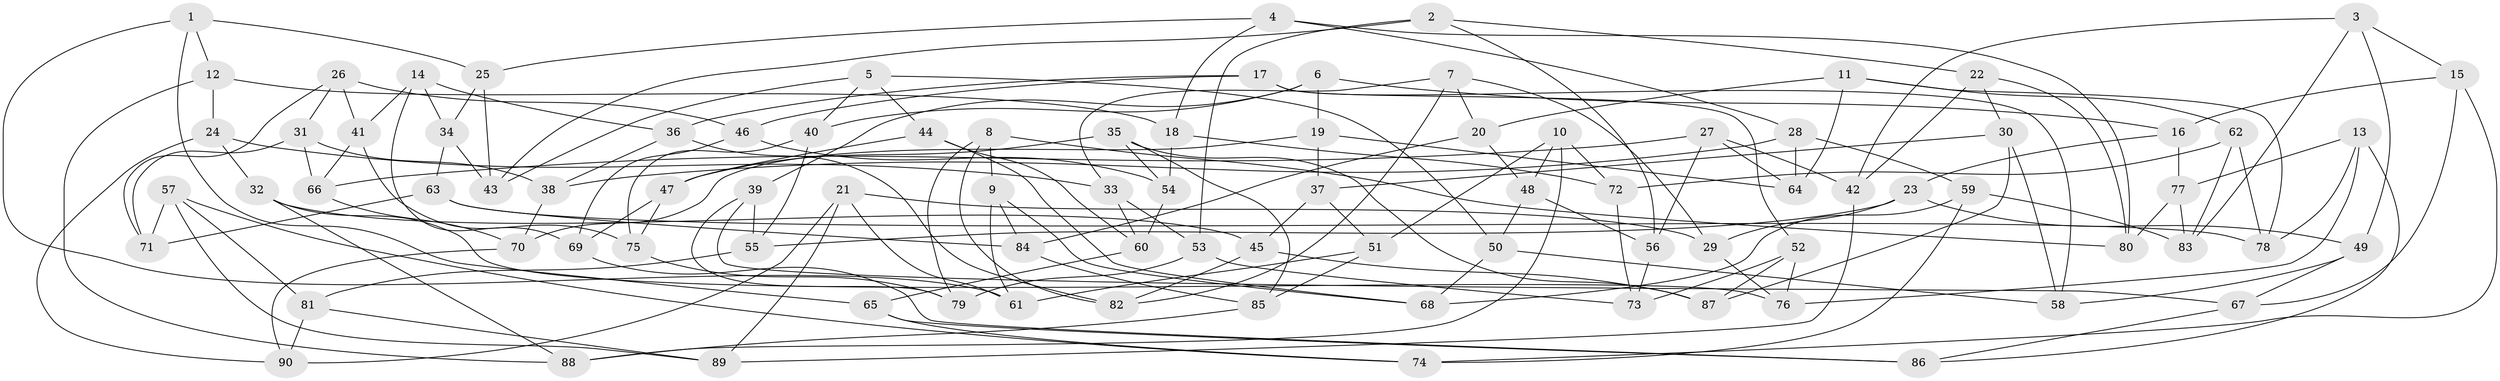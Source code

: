 // Generated by graph-tools (version 1.1) at 2025/58/03/09/25 04:58:35]
// undirected, 90 vertices, 180 edges
graph export_dot {
graph [start="1"]
  node [color=gray90,style=filled];
  1;
  2;
  3;
  4;
  5;
  6;
  7;
  8;
  9;
  10;
  11;
  12;
  13;
  14;
  15;
  16;
  17;
  18;
  19;
  20;
  21;
  22;
  23;
  24;
  25;
  26;
  27;
  28;
  29;
  30;
  31;
  32;
  33;
  34;
  35;
  36;
  37;
  38;
  39;
  40;
  41;
  42;
  43;
  44;
  45;
  46;
  47;
  48;
  49;
  50;
  51;
  52;
  53;
  54;
  55;
  56;
  57;
  58;
  59;
  60;
  61;
  62;
  63;
  64;
  65;
  66;
  67;
  68;
  69;
  70;
  71;
  72;
  73;
  74;
  75;
  76;
  77;
  78;
  79;
  80;
  81;
  82;
  83;
  84;
  85;
  86;
  87;
  88;
  89;
  90;
  1 -- 61;
  1 -- 12;
  1 -- 65;
  1 -- 25;
  2 -- 53;
  2 -- 43;
  2 -- 22;
  2 -- 56;
  3 -- 49;
  3 -- 15;
  3 -- 83;
  3 -- 42;
  4 -- 25;
  4 -- 28;
  4 -- 18;
  4 -- 80;
  5 -- 43;
  5 -- 50;
  5 -- 40;
  5 -- 44;
  6 -- 40;
  6 -- 16;
  6 -- 19;
  6 -- 39;
  7 -- 33;
  7 -- 29;
  7 -- 82;
  7 -- 20;
  8 -- 9;
  8 -- 79;
  8 -- 82;
  8 -- 80;
  9 -- 84;
  9 -- 68;
  9 -- 61;
  10 -- 51;
  10 -- 48;
  10 -- 72;
  10 -- 88;
  11 -- 78;
  11 -- 64;
  11 -- 62;
  11 -- 20;
  12 -- 88;
  12 -- 24;
  12 -- 18;
  13 -- 86;
  13 -- 78;
  13 -- 76;
  13 -- 77;
  14 -- 69;
  14 -- 36;
  14 -- 41;
  14 -- 34;
  15 -- 16;
  15 -- 67;
  15 -- 74;
  16 -- 23;
  16 -- 77;
  17 -- 46;
  17 -- 36;
  17 -- 52;
  17 -- 58;
  18 -- 72;
  18 -- 54;
  19 -- 37;
  19 -- 70;
  19 -- 64;
  20 -- 48;
  20 -- 84;
  21 -- 90;
  21 -- 29;
  21 -- 89;
  21 -- 61;
  22 -- 30;
  22 -- 42;
  22 -- 80;
  23 -- 49;
  23 -- 29;
  23 -- 55;
  24 -- 32;
  24 -- 90;
  24 -- 33;
  25 -- 34;
  25 -- 43;
  26 -- 71;
  26 -- 46;
  26 -- 31;
  26 -- 41;
  27 -- 56;
  27 -- 42;
  27 -- 64;
  27 -- 66;
  28 -- 38;
  28 -- 59;
  28 -- 64;
  29 -- 76;
  30 -- 58;
  30 -- 87;
  30 -- 37;
  31 -- 71;
  31 -- 38;
  31 -- 66;
  32 -- 76;
  32 -- 45;
  32 -- 88;
  33 -- 53;
  33 -- 60;
  34 -- 43;
  34 -- 63;
  35 -- 87;
  35 -- 54;
  35 -- 85;
  35 -- 47;
  36 -- 38;
  36 -- 82;
  37 -- 45;
  37 -- 51;
  38 -- 70;
  39 -- 55;
  39 -- 79;
  39 -- 67;
  40 -- 75;
  40 -- 55;
  41 -- 66;
  41 -- 75;
  42 -- 89;
  44 -- 68;
  44 -- 47;
  44 -- 60;
  45 -- 82;
  45 -- 87;
  46 -- 54;
  46 -- 69;
  47 -- 69;
  47 -- 75;
  48 -- 56;
  48 -- 50;
  49 -- 58;
  49 -- 67;
  50 -- 58;
  50 -- 68;
  51 -- 85;
  51 -- 61;
  52 -- 76;
  52 -- 87;
  52 -- 73;
  53 -- 73;
  53 -- 79;
  54 -- 60;
  55 -- 81;
  56 -- 73;
  57 -- 71;
  57 -- 89;
  57 -- 74;
  57 -- 81;
  59 -- 68;
  59 -- 83;
  59 -- 74;
  60 -- 65;
  62 -- 78;
  62 -- 72;
  62 -- 83;
  63 -- 71;
  63 -- 84;
  63 -- 78;
  65 -- 86;
  65 -- 74;
  66 -- 70;
  67 -- 86;
  69 -- 86;
  70 -- 90;
  72 -- 73;
  75 -- 79;
  77 -- 80;
  77 -- 83;
  81 -- 89;
  81 -- 90;
  84 -- 85;
  85 -- 88;
}
